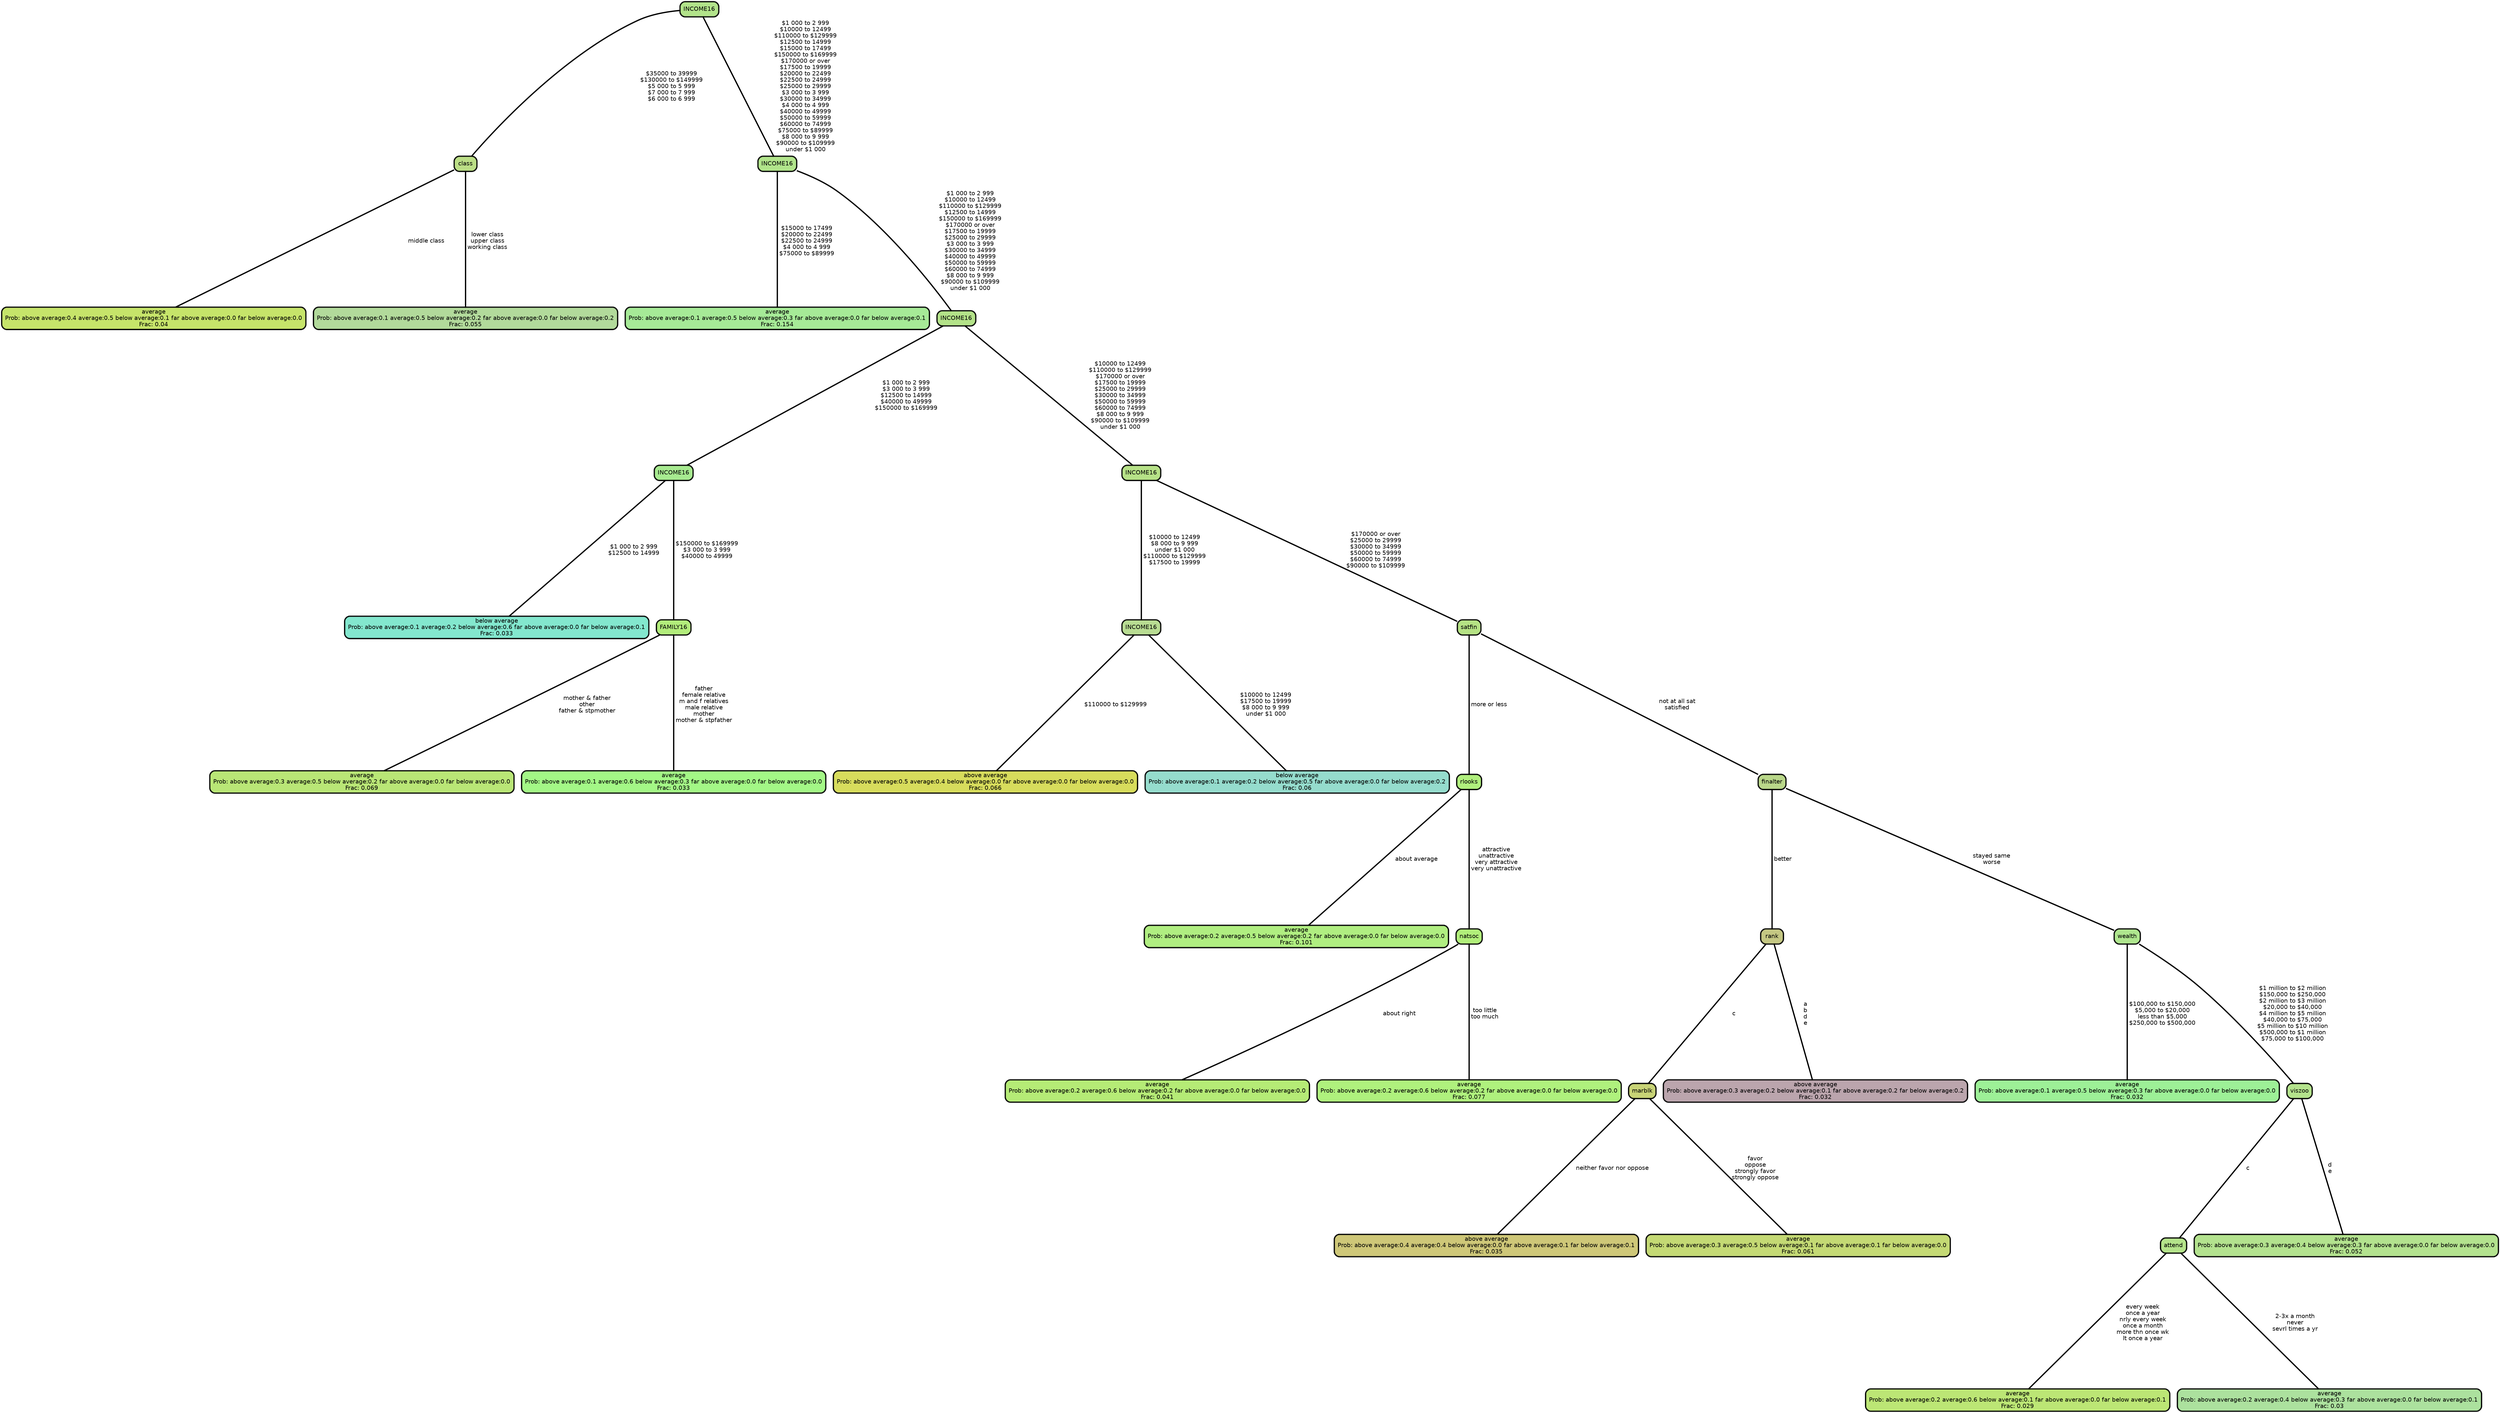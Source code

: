 graph Tree {
node [shape=box, style="filled, rounded",color="black",penwidth="3",fontcolor="black",                 fontname=helvetica] ;
graph [ranksep="0 equally", splines=straight,                 bgcolor=transparent, dpi=200] ;
edge [fontname=helvetica, color=black] ;
0 [label="average
Prob: above average:0.4 average:0.5 below average:0.1 far above average:0.0 far below average:0.0
Frac: 0.04", fillcolor="#c6e46a"] ;
1 [label="class", fillcolor="#bbde86"] ;
2 [label="average
Prob: above average:0.1 average:0.5 below average:0.2 far above average:0.0 far below average:0.2
Frac: 0.055", fillcolor="#b2da9b"] ;
3 [label="INCOME16", fillcolor="#b2e38a"] ;
4 [label="average
Prob: above average:0.1 average:0.5 below average:0.3 far above average:0.0 far below average:0.1
Frac: 0.154", fillcolor="#a6ea97"] ;
5 [label="INCOME16", fillcolor="#b1e48b"] ;
6 [label="below average
Prob: above average:0.1 average:0.2 below average:0.6 far above average:0.0 far below average:0.1
Frac: 0.033", fillcolor="#83e7ce"] ;
7 [label="INCOME16", fillcolor="#a7ea90"] ;
8 [label="average
Prob: above average:0.3 average:0.5 below average:0.2 far above average:0.0 far below average:0.0
Frac: 0.069", fillcolor="#b9e676"] ;
9 [label="FAMILY16", fillcolor="#b2ec7b"] ;
10 [label="average
Prob: above average:0.1 average:0.6 below average:0.3 far above average:0.0 far below average:0.0
Frac: 0.033", fillcolor="#a3f786"] ;
11 [label="INCOME16", fillcolor="#b3e288"] ;
12 [label="above average
Prob: above average:0.5 average:0.4 below average:0.0 far above average:0.0 far below average:0.0
Frac: 0.066", fillcolor="#d7dc5c"] ;
13 [label="INCOME16", fillcolor="#b8dc92"] ;
14 [label="below average
Prob: above average:0.1 average:0.2 below average:0.5 far above average:0.0 far below average:0.2
Frac: 0.06", fillcolor="#95dccd"] ;
15 [label="INCOME16", fillcolor="#b6e187"] ;
16 [label="average
Prob: above average:0.2 average:0.5 below average:0.2 far above average:0.0 far below average:0.0
Frac: 0.101", fillcolor="#b0ee81"] ;
17 [label="rlooks", fillcolor="#b0ef7d"] ;
18 [label="average
Prob: above average:0.2 average:0.6 below average:0.2 far above average:0.0 far below average:0.0
Frac: 0.041", fillcolor="#b5eb76"] ;
19 [label="natsoc", fillcolor="#b1ef7a"] ;
20 [label="average
Prob: above average:0.2 average:0.6 below average:0.2 far above average:0.0 far below average:0.0
Frac: 0.077", fillcolor="#aff17d"] ;
21 [label="satfin", fillcolor="#b5e284"] ;
22 [label="above average
Prob: above average:0.4 average:0.4 below average:0.0 far above average:0.1 far below average:0.1
Frac: 0.035", fillcolor="#cec778"] ;
23 [label="marblk", fillcolor="#c8d376"] ;
24 [label="average
Prob: above average:0.3 average:0.5 below average:0.1 far above average:0.1 far below average:0.0
Frac: 0.061", fillcolor="#c4d974"] ;
25 [label="rank", fillcolor="#c4c783"] ;
26 [label="above average
Prob: above average:0.3 average:0.2 below average:0.1 far above average:0.2 far below average:0.2
Frac: 0.032", fillcolor="#bba5ad"] ;
27 [label="finalter", fillcolor="#b9d789"] ;
28 [label="average
Prob: above average:0.1 average:0.5 below average:0.3 far above average:0.0 far below average:0.0
Frac: 0.032", fillcolor="#9df097"] ;
29 [label="wealth", fillcolor="#afe68e"] ;
30 [label="average
Prob: above average:0.2 average:0.6 below average:0.1 far above average:0.0 far below average:0.1
Frac: 0.029", fillcolor="#bce675"] ;
31 [label="attend", fillcolor="#b4e38a"] ;
32 [label="average
Prob: above average:0.2 average:0.4 below average:0.3 far above average:0.0 far below average:0.1
Frac: 0.03", fillcolor="#ace19e"] ;
33 [label="viszoo", fillcolor="#b4e38c"] ;
34 [label="average
Prob: above average:0.3 average:0.4 below average:0.3 far above average:0.0 far below average:0.0
Frac: 0.052", fillcolor="#b3e28e"] ;
1 -- 0 [label=" middle class",penwidth=3] ;
1 -- 2 [label=" lower class\n upper class\n working class",penwidth=3] ;
3 -- 1 [label=" $35000 to 39999\n $130000 to $149999\n $5 000 to 5 999\n $7 000 to 7 999\n $6 000 to 6 999",penwidth=3] ;
3 -- 5 [label=" $1 000 to 2 999\n $10000 to 12499\n $110000 to $129999\n $12500 to 14999\n $15000 to 17499\n $150000 to $169999\n $170000 or over\n $17500 to 19999\n $20000 to 22499\n $22500 to 24999\n $25000 to 29999\n $3 000 to 3 999\n $30000 to 34999\n $4 000 to 4 999\n $40000 to 49999\n $50000 to 59999\n $60000 to 74999\n $75000 to $89999\n $8 000 to 9 999\n $90000 to $109999\n under $1 000",penwidth=3] ;
5 -- 4 [label=" $15000 to 17499\n $20000 to 22499\n $22500 to 24999\n $4 000 to 4 999\n $75000 to $89999",penwidth=3] ;
5 -- 11 [label=" $1 000 to 2 999\n $10000 to 12499\n $110000 to $129999\n $12500 to 14999\n $150000 to $169999\n $170000 or over\n $17500 to 19999\n $25000 to 29999\n $3 000 to 3 999\n $30000 to 34999\n $40000 to 49999\n $50000 to 59999\n $60000 to 74999\n $8 000 to 9 999\n $90000 to $109999\n under $1 000",penwidth=3] ;
7 -- 6 [label=" $1 000 to 2 999\n $12500 to 14999",penwidth=3] ;
7 -- 9 [label=" $150000 to $169999\n $3 000 to 3 999\n $40000 to 49999",penwidth=3] ;
9 -- 8 [label=" mother & father\n other\n father & stpmother",penwidth=3] ;
9 -- 10 [label=" father\n female relative\n m and f relatives\n male relative\n mother\n mother & stpfather",penwidth=3] ;
11 -- 7 [label=" $1 000 to 2 999\n $3 000 to 3 999\n $12500 to 14999\n $40000 to 49999\n $150000 to $169999",penwidth=3] ;
11 -- 15 [label=" $10000 to 12499\n $110000 to $129999\n $170000 or over\n $17500 to 19999\n $25000 to 29999\n $30000 to 34999\n $50000 to 59999\n $60000 to 74999\n $8 000 to 9 999\n $90000 to $109999\n under $1 000",penwidth=3] ;
13 -- 12 [label=" $110000 to $129999",penwidth=3] ;
13 -- 14 [label=" $10000 to 12499\n $17500 to 19999\n $8 000 to 9 999\n under $1 000",penwidth=3] ;
15 -- 13 [label=" $10000 to 12499\n $8 000 to 9 999\n under $1 000\n $110000 to $129999\n $17500 to 19999",penwidth=3] ;
15 -- 21 [label=" $170000 or over\n $25000 to 29999\n $30000 to 34999\n $50000 to 59999\n $60000 to 74999\n $90000 to $109999",penwidth=3] ;
17 -- 16 [label=" about average",penwidth=3] ;
17 -- 19 [label=" attractive\n unattractive\n very attractive\n very unattractive",penwidth=3] ;
19 -- 18 [label=" about right",penwidth=3] ;
19 -- 20 [label=" too little\n too much",penwidth=3] ;
21 -- 17 [label=" more or less",penwidth=3] ;
21 -- 27 [label=" not at all sat\n satisfied",penwidth=3] ;
23 -- 22 [label=" neither favor nor oppose",penwidth=3] ;
23 -- 24 [label=" favor\n oppose\n strongly favor\n strongly oppose",penwidth=3] ;
25 -- 23 [label=" c",penwidth=3] ;
25 -- 26 [label=" a\n b\n d\n e",penwidth=3] ;
27 -- 25 [label=" better",penwidth=3] ;
27 -- 29 [label=" stayed same\n worse",penwidth=3] ;
29 -- 28 [label=" $100,000 to $150,000\n $5,000 to $20,000\n less than $5,000\n $250,000 to $500,000",penwidth=3] ;
29 -- 33 [label=" $1 million to $2 million\n $150,000 to $250,000\n $2 million to $3 million\n $20,000 to $40,000\n $4 million to $5 million\n $40,000 to $75,000\n $5 million to $10 million\n $500,000 to $1 million\n $75,000 to $100,000",penwidth=3] ;
31 -- 30 [label=" every week\n once a year\n nrly every week\n once a month\n more thn once wk\n lt once a year",penwidth=3] ;
31 -- 32 [label=" 2-3x a month\n never\n sevrl times a yr",penwidth=3] ;
33 -- 31 [label=" c",penwidth=3] ;
33 -- 34 [label=" d\n e",penwidth=3] ;
{rank = same;}}